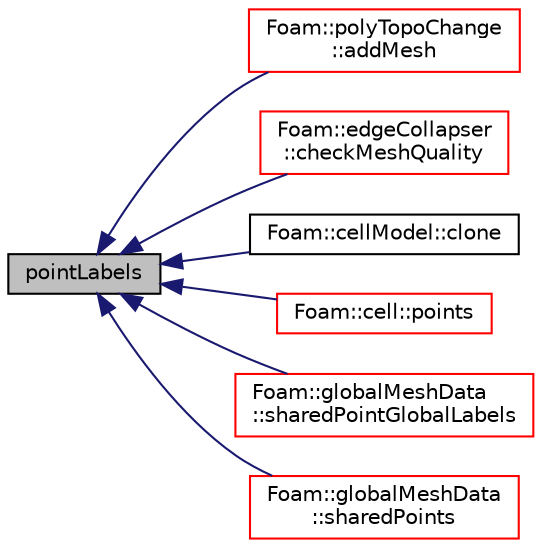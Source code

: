digraph "pointLabels"
{
  bgcolor="transparent";
  edge [fontname="Helvetica",fontsize="10",labelfontname="Helvetica",labelfontsize="10"];
  node [fontname="Helvetica",fontsize="10",shape=record];
  rankdir="LR";
  Node1 [label="pointLabels",height=0.2,width=0.4,color="black", fillcolor="grey75", style="filled", fontcolor="black"];
  Node1 -> Node2 [dir="back",color="midnightblue",fontsize="10",style="solid",fontname="Helvetica"];
  Node2 [label="Foam::polyTopoChange\l::addMesh",height=0.2,width=0.4,color="red",URL="$a01939.html#a1f97630a2e6369203b99c1d1d1c3cff3",tooltip="Add all points/faces/cells of mesh. Additional offset for patch. "];
  Node1 -> Node3 [dir="back",color="midnightblue",fontsize="10",style="solid",fontname="Helvetica"];
  Node3 [label="Foam::edgeCollapser\l::checkMeshQuality",height=0.2,width=0.4,color="red",URL="$a00612.html#a05c592dbdbe3fcc0728c2595750b5982",tooltip="Check mesh and mark points on faces in error. "];
  Node1 -> Node4 [dir="back",color="midnightblue",fontsize="10",style="solid",fontname="Helvetica"];
  Node4 [label="Foam::cellModel::clone",height=0.2,width=0.4,color="black",URL="$a00222.html#a273856c88778977e0ee62a9215ed10eb",tooltip="Return clone. "];
  Node1 -> Node5 [dir="back",color="midnightblue",fontsize="10",style="solid",fontname="Helvetica"];
  Node5 [label="Foam::cell::points",height=0.2,width=0.4,color="red",URL="$a00208.html#a77ca2209afb8888c352cf6c8d4b4380c",tooltip="Return the cell vertices. "];
  Node1 -> Node6 [dir="back",color="midnightblue",fontsize="10",style="solid",fontname="Helvetica"];
  Node6 [label="Foam::globalMeshData\l::sharedPointGlobalLabels",height=0.2,width=0.4,color="red",URL="$a00933.html#ad792c3d93b64d7531318acf72417f30c",tooltip="Return shared point global labels. Tries to read. "];
  Node1 -> Node7 [dir="back",color="midnightblue",fontsize="10",style="solid",fontname="Helvetica"];
  Node7 [label="Foam::globalMeshData\l::sharedPoints",height=0.2,width=0.4,color="red",URL="$a00933.html#a69b81b4b8c33b94c94440bc3d7dc3e88",tooltip="Collect coordinates of shared points on all processors. "];
}
